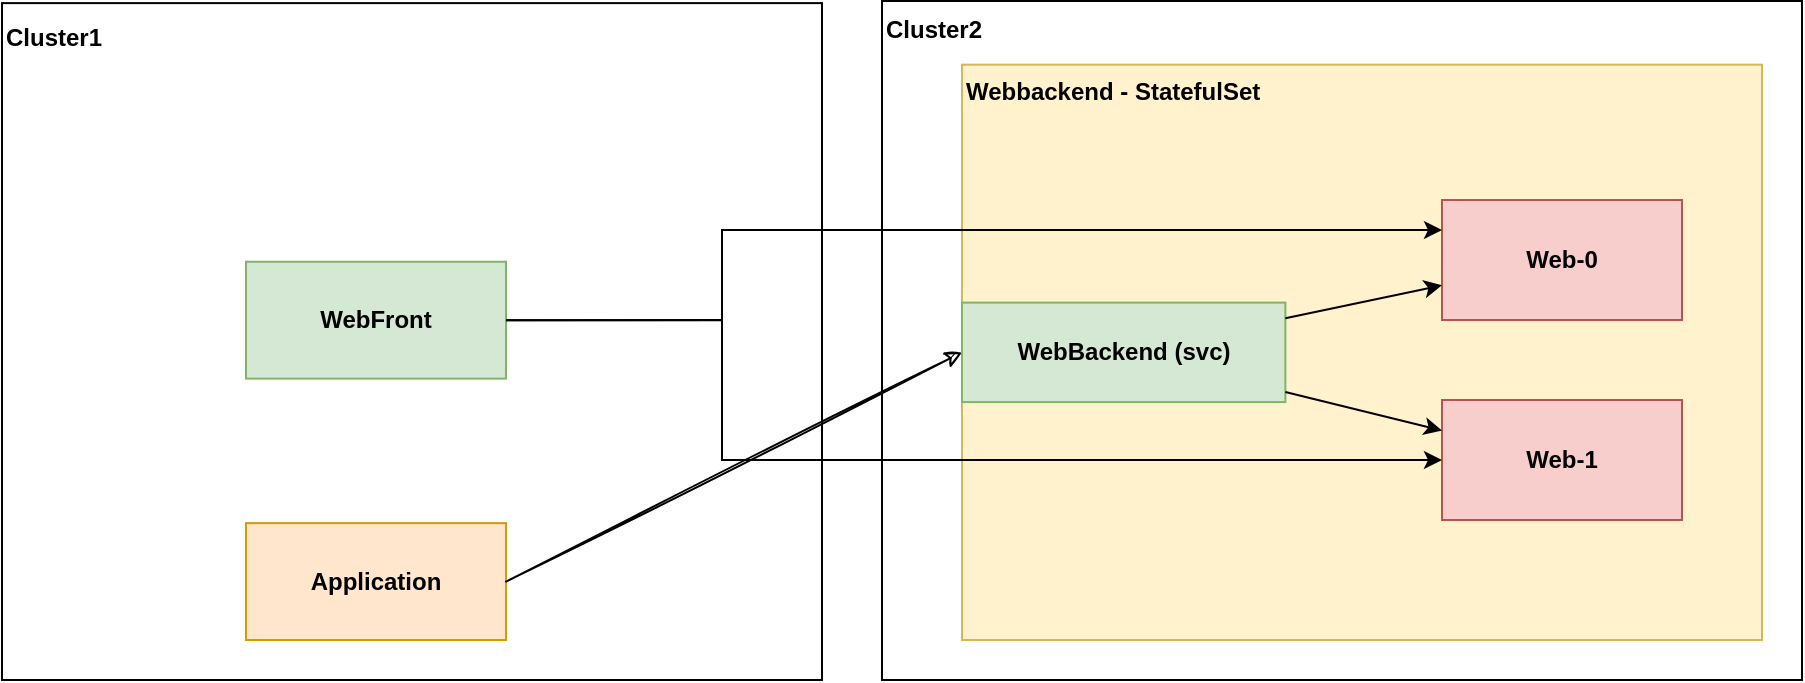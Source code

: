 <mxfile version="16.6.3" type="device"><diagram id="lY3LR0uxIdXwV4HUmtDP" name="Page-1"><mxGraphModel dx="1718" dy="888" grid="1" gridSize="10" guides="1" tooltips="1" connect="1" arrows="1" fold="1" page="1" pageScale="1" pageWidth="850" pageHeight="1100" math="0" shadow="0"><root><mxCell id="0"/><mxCell id="1" parent="0"/><mxCell id="whsFiJ671sFR5l-RuW1t-6" value="" style="rounded=0;whiteSpace=wrap;html=1;labelBackgroundColor=none;fontSize=12;fontColor=#000000;" vertex="1" parent="1"><mxGeometry x="50" y="71.56" width="410" height="338.44" as="geometry"/></mxCell><mxCell id="whsFiJ671sFR5l-RuW1t-8" value="" style="rounded=0;whiteSpace=wrap;html=1;labelBackgroundColor=none;fontSize=12;fontColor=#000000;" vertex="1" parent="1"><mxGeometry x="490" y="70.5" width="460" height="339.5" as="geometry"/></mxCell><mxCell id="whsFiJ671sFR5l-RuW1t-12" value="" style="rounded=0;whiteSpace=wrap;html=1;labelBackgroundColor=none;fillColor=#fff2cc;strokeColor=#d6b656;fontStyle=1" vertex="1" parent="1"><mxGeometry x="530" y="102.34" width="400" height="287.66" as="geometry"/></mxCell><mxCell id="whsFiJ671sFR5l-RuW1t-13" value="WebFront" style="rounded=0;whiteSpace=wrap;html=1;labelBackgroundColor=none;fillColor=#d5e8d4;strokeColor=#82b366;fontStyle=1" vertex="1" parent="1"><mxGeometry x="172" y="200.87" width="130" height="58.44" as="geometry"/></mxCell><mxCell id="whsFiJ671sFR5l-RuW1t-16" value="&lt;span style=&quot;color: rgb(0 , 0 , 0) ; font-family: &amp;#34;helvetica&amp;#34; ; font-size: 12px ; font-style: normal ; font-weight: 700 ; letter-spacing: normal ; text-align: center ; text-indent: 0px ; text-transform: none ; word-spacing: 0px ; display: inline ; float: none&quot;&gt;Cluster1&lt;/span&gt;" style="text;whiteSpace=wrap;html=1;labelBackgroundColor=none;" vertex="1" parent="1"><mxGeometry x="50" y="75.28" width="152" height="27.06" as="geometry"/></mxCell><mxCell id="whsFiJ671sFR5l-RuW1t-17" value="&lt;span style=&quot;color: rgb(0 , 0 , 0) ; font-family: &amp;#34;helvetica&amp;#34; ; font-size: 12px ; font-style: normal ; font-weight: 700 ; letter-spacing: normal ; text-align: center ; text-indent: 0px ; text-transform: none ; word-spacing: 0px ; display: inline ; float: none&quot;&gt;Cluster2&lt;/span&gt;" style="text;whiteSpace=wrap;html=1;labelBackgroundColor=none;" vertex="1" parent="1"><mxGeometry x="490" y="70.5" width="152" height="27.06" as="geometry"/></mxCell><mxCell id="whsFiJ671sFR5l-RuW1t-45" value="&lt;span style=&quot;color: rgb(0 , 0 , 0) ; font-family: &amp;#34;helvetica&amp;#34; ; font-size: 12px ; font-style: normal ; font-weight: 700 ; letter-spacing: normal ; text-align: center ; text-indent: 0px ; text-transform: none ; word-spacing: 0px ; display: inline ; float: none&quot;&gt;Webbackend - StatefulSet&lt;/span&gt;" style="text;whiteSpace=wrap;html=1;labelBackgroundColor=none;" vertex="1" parent="1"><mxGeometry x="530" y="102.34" width="152" height="27.06" as="geometry"/></mxCell><mxCell id="whsFiJ671sFR5l-RuW1t-46" value="Web-0" style="rounded=0;whiteSpace=wrap;html=1;labelBackgroundColor=none;fillColor=#f8cecc;strokeColor=#b85450;fontStyle=1" vertex="1" parent="1"><mxGeometry x="770" y="170" width="120" height="60" as="geometry"/></mxCell><mxCell id="whsFiJ671sFR5l-RuW1t-47" value="Web-1" style="rounded=0;whiteSpace=wrap;html=1;labelBackgroundColor=none;fillColor=#f8cecc;strokeColor=#b85450;fontStyle=1" vertex="1" parent="1"><mxGeometry x="770" y="270" width="120" height="60" as="geometry"/></mxCell><mxCell id="whsFiJ671sFR5l-RuW1t-48" value="WebBackend (svc)" style="rounded=0;whiteSpace=wrap;html=1;labelBackgroundColor=none;fillColor=#d5e8d4;strokeColor=#82b366;fontStyle=1" vertex="1" parent="1"><mxGeometry x="530" y="221.3" width="161.69" height="49.75" as="geometry"/></mxCell><mxCell id="whsFiJ671sFR5l-RuW1t-49" value="" style="endArrow=classic;html=1;rounded=0;exitX=1;exitY=0.5;exitDx=0;exitDy=0;entryX=0;entryY=0.25;entryDx=0;entryDy=0;" edge="1" parent="1" source="whsFiJ671sFR5l-RuW1t-13" target="whsFiJ671sFR5l-RuW1t-46"><mxGeometry width="50" height="50" relative="1" as="geometry"><mxPoint x="700" y="470" as="sourcePoint"/><mxPoint x="750" y="420" as="targetPoint"/><Array as="points"><mxPoint x="410" y="230"/><mxPoint x="410" y="185"/></Array></mxGeometry></mxCell><mxCell id="whsFiJ671sFR5l-RuW1t-50" value="" style="endArrow=classic;html=1;rounded=0;exitX=1;exitY=0.5;exitDx=0;exitDy=0;" edge="1" parent="1" source="whsFiJ671sFR5l-RuW1t-13" target="whsFiJ671sFR5l-RuW1t-47"><mxGeometry width="50" height="50" relative="1" as="geometry"><mxPoint x="290" y="242.09" as="sourcePoint"/><mxPoint x="780" y="195" as="targetPoint"/><Array as="points"><mxPoint x="410" y="230"/><mxPoint x="410" y="300"/></Array></mxGeometry></mxCell><mxCell id="whsFiJ671sFR5l-RuW1t-51" value="Application" style="rounded=0;whiteSpace=wrap;html=1;labelBackgroundColor=none;fillColor=#ffe6cc;strokeColor=#d79b00;fontStyle=1" vertex="1" parent="1"><mxGeometry x="172" y="331.56" width="130" height="58.44" as="geometry"/></mxCell><mxCell id="whsFiJ671sFR5l-RuW1t-52" value="" style="endArrow=classic;html=1;rounded=0;exitX=1;exitY=0.5;exitDx=0;exitDy=0;entryX=0;entryY=0.5;entryDx=0;entryDy=0;sketch=1;" edge="1" parent="1" source="whsFiJ671sFR5l-RuW1t-51" target="whsFiJ671sFR5l-RuW1t-48"><mxGeometry width="50" height="50" relative="1" as="geometry"><mxPoint x="312" y="240.09" as="sourcePoint"/><mxPoint x="780" y="310" as="targetPoint"/></mxGeometry></mxCell><mxCell id="whsFiJ671sFR5l-RuW1t-53" value="" style="endArrow=classic;html=1;rounded=0;" edge="1" parent="1" source="whsFiJ671sFR5l-RuW1t-48" target="whsFiJ671sFR5l-RuW1t-47"><mxGeometry width="50" height="50" relative="1" as="geometry"><mxPoint x="460" y="570.09" as="sourcePoint"/><mxPoint x="928" y="640" as="targetPoint"/></mxGeometry></mxCell><mxCell id="whsFiJ671sFR5l-RuW1t-54" value="" style="endArrow=classic;html=1;rounded=0;" edge="1" parent="1" source="whsFiJ671sFR5l-RuW1t-48" target="whsFiJ671sFR5l-RuW1t-46"><mxGeometry width="50" height="50" relative="1" as="geometry"><mxPoint x="701.69" y="269.884" as="sourcePoint"/><mxPoint x="780" y="292.597" as="targetPoint"/></mxGeometry></mxCell></root></mxGraphModel></diagram></mxfile>